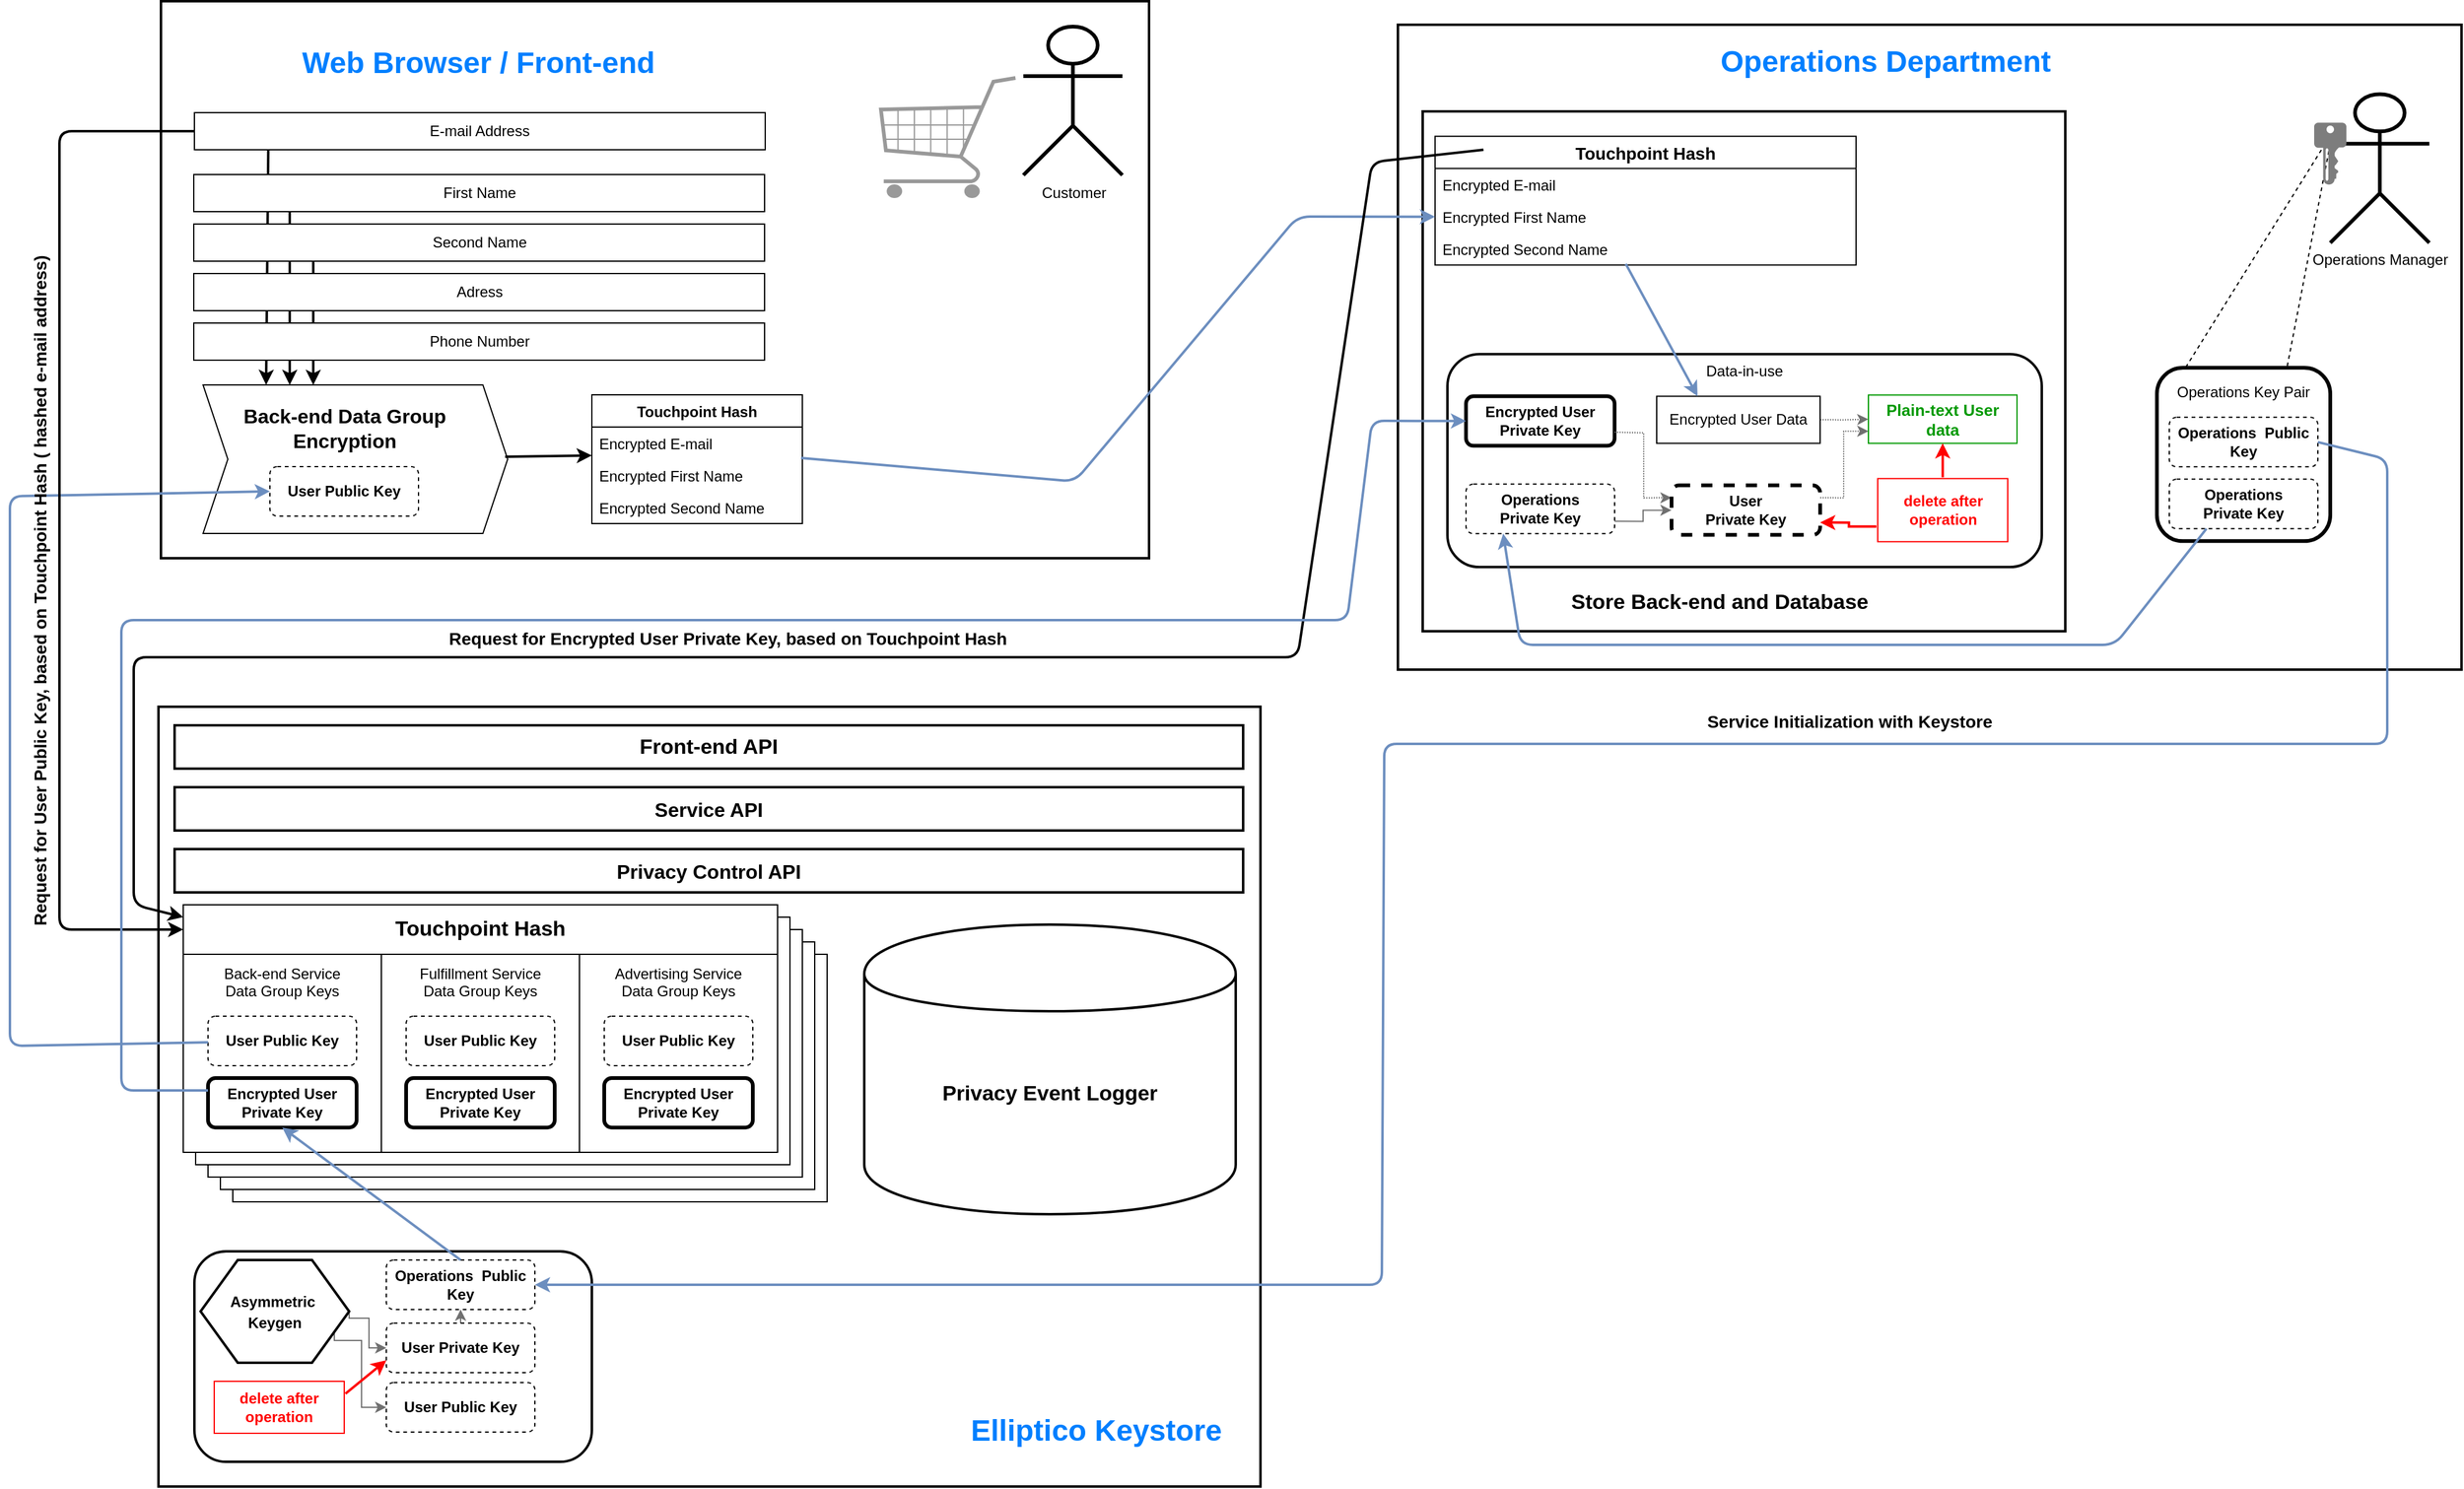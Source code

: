 <mxfile pages="1" version="11.2.8" type="device"><diagram id="E9GRvT2b5z-NSI1B_y1H" name="Page-1"><mxGraphModel dx="2141" dy="1795" grid="1" gridSize="10" guides="1" tooltips="1" connect="1" arrows="1" fold="1" page="1" pageScale="1" pageWidth="1169" pageHeight="827" math="0" shadow="0"><root><mxCell id="0"/><mxCell id="1" parent="0"/><mxCell id="v9PvbMnsWxh-LX7FBDjT-60" value="" style="rounded=0;whiteSpace=wrap;html=1;strokeColor=#000000;strokeWidth=2;" parent="1" vertex="1"><mxGeometry x="200" y="120" width="890" height="630" as="geometry"/></mxCell><mxCell id="gbHLRHItbNqVFwXR8U0X-22" value="" style="rounded=0;whiteSpace=wrap;html=1;strokeWidth=1;" parent="1" vertex="1"><mxGeometry x="260" y="320" width="480" height="200" as="geometry"/></mxCell><mxCell id="gbHLRHItbNqVFwXR8U0X-21" value="" style="rounded=0;whiteSpace=wrap;html=1;strokeWidth=1;" parent="1" vertex="1"><mxGeometry x="250" y="310" width="480" height="200" as="geometry"/></mxCell><mxCell id="gbHLRHItbNqVFwXR8U0X-20" value="" style="rounded=0;whiteSpace=wrap;html=1;strokeWidth=1;" parent="1" vertex="1"><mxGeometry x="240" y="300" width="480" height="200" as="geometry"/></mxCell><mxCell id="gbHLRHItbNqVFwXR8U0X-19" value="" style="rounded=0;whiteSpace=wrap;html=1;strokeWidth=1;" parent="1" vertex="1"><mxGeometry x="230" y="290" width="480" height="200" as="geometry"/></mxCell><mxCell id="gbHLRHItbNqVFwXR8U0X-1" value="" style="rounded=0;whiteSpace=wrap;html=1;" parent="1" vertex="1"><mxGeometry x="220" y="280" width="480" height="200" as="geometry"/></mxCell><mxCell id="gbHLRHItbNqVFwXR8U0X-2" value="" style="rounded=0;whiteSpace=wrap;html=1;" parent="1" vertex="1"><mxGeometry x="220" y="320" width="480" height="160" as="geometry"/></mxCell><mxCell id="gbHLRHItbNqVFwXR8U0X-3" value="&lt;font style=&quot;font-size: 17px&quot;&gt;&lt;b&gt;Touchpoint Hash&lt;/b&gt;&lt;/font&gt;" style="text;html=1;strokeColor=none;fillColor=none;align=center;verticalAlign=middle;whiteSpace=wrap;rounded=0;" parent="1" vertex="1"><mxGeometry x="220" y="280" width="480" height="40" as="geometry"/></mxCell><mxCell id="gbHLRHItbNqVFwXR8U0X-4" value="&lt;div&gt;&lt;span style=&quot;background-color: rgb(255 , 255 , 255)&quot;&gt;Back-end Service &lt;br&gt;&lt;/span&gt;&lt;/div&gt;&lt;div&gt;&lt;span style=&quot;background-color: rgb(255 , 255 , 255)&quot;&gt;Data Group Keys&lt;br&gt;&lt;/span&gt;&lt;/div&gt;&lt;div&gt;&lt;span style=&quot;background-color: rgb(255 , 255 , 255)&quot;&gt;&lt;br&gt;&lt;/span&gt;&lt;/div&gt;&lt;div&gt;&lt;span style=&quot;background-color: rgb(255 , 255 , 255)&quot;&gt;&lt;br&gt;&lt;/span&gt;&lt;/div&gt;&lt;div&gt;&lt;span style=&quot;background-color: rgb(255 , 255 , 255)&quot;&gt;&lt;br&gt;&lt;/span&gt;&lt;/div&gt;&lt;div&gt;&lt;span style=&quot;background-color: rgb(255 , 255 , 255)&quot;&gt;&lt;br&gt;&lt;/span&gt;&lt;/div&gt;&lt;div&gt;&lt;span style=&quot;background-color: rgb(255 , 255 , 255)&quot;&gt;&lt;br&gt;&lt;/span&gt;&lt;/div&gt;&lt;div&gt;&lt;span style=&quot;background-color: rgb(255 , 255 , 255)&quot;&gt;&lt;br&gt;&lt;/span&gt;&lt;/div&gt;&lt;div&gt;&lt;span style=&quot;background-color: rgb(255 , 255 , 255)&quot;&gt;&lt;br&gt;&lt;/span&gt;&lt;/div&gt;&lt;div&gt;&lt;span style=&quot;background-color: rgb(255 , 255 , 255)&quot;&gt;&lt;br&gt;&lt;/span&gt;&lt;/div&gt;" style="whiteSpace=wrap;html=1;aspect=fixed;" parent="1" vertex="1"><mxGeometry x="220" y="320" width="160" height="160" as="geometry"/></mxCell><mxCell id="gbHLRHItbNqVFwXR8U0X-8" value="&lt;b&gt;User Public Key&lt;/b&gt;" style="rounded=1;whiteSpace=wrap;html=1;dashed=1;" parent="1" vertex="1"><mxGeometry x="240" y="370" width="120" height="40" as="geometry"/></mxCell><mxCell id="gbHLRHItbNqVFwXR8U0X-12" value="&lt;div&gt;&lt;b&gt;Encrypted User &lt;br&gt;&lt;/b&gt;&lt;/div&gt;&lt;div&gt;&lt;b&gt;Private Key&lt;/b&gt;&lt;/div&gt;" style="rounded=1;whiteSpace=wrap;html=1;strokeWidth=3;" parent="1" vertex="1"><mxGeometry x="240" y="420" width="120" height="40" as="geometry"/></mxCell><mxCell id="gbHLRHItbNqVFwXR8U0X-13" value="&lt;div&gt;Fulfillment Service &lt;br&gt;&lt;/div&gt;&lt;div&gt;Data Group Keys&lt;br&gt;&lt;/div&gt;&lt;div&gt;&lt;br&gt;&lt;/div&gt;&lt;div&gt;&lt;br&gt;&lt;/div&gt;&lt;div&gt;&lt;br&gt;&lt;/div&gt;&lt;div&gt;&lt;br&gt;&lt;/div&gt;&lt;div&gt;&lt;br&gt;&lt;/div&gt;&lt;div&gt;&lt;br&gt;&lt;/div&gt;&lt;div&gt;&lt;br&gt;&lt;/div&gt;&lt;div&gt;&lt;br&gt;&lt;/div&gt;" style="whiteSpace=wrap;html=1;aspect=fixed;" parent="1" vertex="1"><mxGeometry x="380" y="320" width="160" height="160" as="geometry"/></mxCell><mxCell id="gbHLRHItbNqVFwXR8U0X-14" value="&lt;b&gt;User Public Key&lt;/b&gt;" style="rounded=1;whiteSpace=wrap;html=1;dashed=1;" parent="1" vertex="1"><mxGeometry x="400" y="370" width="120" height="40" as="geometry"/></mxCell><mxCell id="gbHLRHItbNqVFwXR8U0X-15" value="&lt;div&gt;&lt;b&gt;Encrypted User &lt;br&gt;&lt;/b&gt;&lt;/div&gt;&lt;div&gt;&lt;b&gt;Private Key&lt;/b&gt;&lt;/div&gt;" style="rounded=1;whiteSpace=wrap;html=1;strokeWidth=3;" parent="1" vertex="1"><mxGeometry x="400" y="420" width="120" height="40" as="geometry"/></mxCell><mxCell id="gbHLRHItbNqVFwXR8U0X-16" value="&lt;div&gt;Advertising Service &lt;br&gt;&lt;/div&gt;&lt;div&gt;Data Group Keys&lt;br&gt;&lt;/div&gt;&lt;div&gt;&lt;br&gt;&lt;/div&gt;&lt;div&gt;&lt;br&gt;&lt;/div&gt;&lt;div&gt;&lt;br&gt;&lt;/div&gt;&lt;div&gt;&lt;br&gt;&lt;/div&gt;&lt;div&gt;&lt;br&gt;&lt;/div&gt;&lt;div&gt;&lt;br&gt;&lt;/div&gt;&lt;div&gt;&lt;br&gt;&lt;/div&gt;&lt;div&gt;&lt;br&gt;&lt;/div&gt;" style="whiteSpace=wrap;html=1;aspect=fixed;" parent="1" vertex="1"><mxGeometry x="540" y="320" width="160" height="160" as="geometry"/></mxCell><mxCell id="gbHLRHItbNqVFwXR8U0X-17" value="&lt;b&gt;User Public Key&lt;/b&gt;" style="rounded=1;whiteSpace=wrap;html=1;dashed=1;" parent="1" vertex="1"><mxGeometry x="560" y="370" width="120" height="40" as="geometry"/></mxCell><mxCell id="gbHLRHItbNqVFwXR8U0X-18" value="&lt;div&gt;&lt;b&gt;Encrypted User &lt;br&gt;&lt;/b&gt;&lt;/div&gt;&lt;div&gt;&lt;b&gt;Private Key&lt;/b&gt;&lt;/div&gt;" style="rounded=1;whiteSpace=wrap;html=1;strokeWidth=3;" parent="1" vertex="1"><mxGeometry x="560" y="420" width="120" height="40" as="geometry"/></mxCell><mxCell id="v9PvbMnsWxh-LX7FBDjT-97" value="" style="rounded=0;whiteSpace=wrap;html=1;strokeColor=#000000;strokeWidth=2;" parent="1" vertex="1"><mxGeometry x="202" y="-450" width="798" height="450" as="geometry"/></mxCell><mxCell id="v9PvbMnsWxh-LX7FBDjT-126" value="" style="shape=step;perimeter=stepPerimeter;whiteSpace=wrap;html=1;fixedSize=1;strokeColor=#000000;strokeWidth=1;fillColor=#FFFFFF;" parent="1" vertex="1"><mxGeometry x="236" y="-140" width="246" height="120" as="geometry"/></mxCell><mxCell id="mxLm0oSk9Wz86cZvu1dj-13" value="" style="endArrow=classic;html=1;strokeWidth=2;entryX=0;entryY=0.5;entryDx=0;entryDy=0;fillColor=#dae8fc;strokeColor=#6c8ebf;" edge="1" parent="1" source="gbHLRHItbNqVFwXR8U0X-8" target="v9PvbMnsWxh-LX7FBDjT-108"><mxGeometry width="50" height="50" relative="1" as="geometry"><mxPoint x="190" y="100" as="sourcePoint"/><mxPoint x="240" y="50" as="targetPoint"/><Array as="points"><mxPoint x="80" y="394"/><mxPoint x="80" y="-50"/></Array></mxGeometry></mxCell><mxCell id="v9PvbMnsWxh-LX7FBDjT-63" value="" style="rounded=1;whiteSpace=wrap;html=1;strokeColor=#000000;strokeWidth=2;" parent="1" vertex="1"><mxGeometry x="229" y="560" width="321" height="170" as="geometry"/></mxCell><mxCell id="gbHLRHItbNqVFwXR8U0X-23" value="" style="rounded=0;whiteSpace=wrap;html=1;strokeWidth=2;" parent="1" vertex="1"><mxGeometry x="1201" y="-431" width="859" height="521" as="geometry"/></mxCell><mxCell id="v9PvbMnsWxh-LX7FBDjT-51" value="" style="rounded=0;whiteSpace=wrap;html=1;strokeColor=#000000;strokeWidth=2;" parent="1" vertex="1"><mxGeometry x="1221" y="-361" width="519" height="420" as="geometry"/></mxCell><mxCell id="gbHLRHItbNqVFwXR8U0X-24" value="&lt;font style=&quot;font-size: 24px&quot; color=&quot;#007FFF&quot;&gt;&lt;b&gt;Operations Department&lt;/b&gt;&lt;/font&gt;" style="text;html=1;strokeColor=none;fillColor=none;align=center;verticalAlign=middle;whiteSpace=wrap;rounded=0;" parent="1" vertex="1"><mxGeometry x="1335" y="-420.833" width="520" height="40" as="geometry"/></mxCell><mxCell id="gbHLRHItbNqVFwXR8U0X-27" value="&lt;div style=&quot;font-size: 17px&quot;&gt;&lt;font style=&quot;font-size: 17px&quot;&gt;&lt;b&gt;Store Back-end and Database&lt;br&gt;&lt;/b&gt;&lt;/font&gt;&lt;/div&gt;" style="text;html=1;strokeColor=none;fillColor=none;align=center;verticalAlign=middle;whiteSpace=wrap;rounded=0;" parent="1" vertex="1"><mxGeometry x="1223" y="11.167" width="476" height="50" as="geometry"/></mxCell><mxCell id="gbHLRHItbNqVFwXR8U0X-28" value="Operations Manager" style="shape=umlActor;verticalLabelPosition=bottom;labelBackgroundColor=#ffffff;verticalAlign=top;html=1;outlineConnect=0;strokeWidth=3;" parent="1" vertex="1"><mxGeometry x="1954" y="-374.833" width="80" height="120" as="geometry"/></mxCell><mxCell id="gbHLRHItbNqVFwXR8U0X-40" value="&lt;div&gt;Operations Key Pair&lt;/div&gt;&lt;div&gt;&lt;br&gt;&lt;/div&gt;&lt;div&gt;&lt;br&gt;&lt;/div&gt;&lt;div&gt;&lt;br&gt;&lt;/div&gt;&lt;div&gt;&lt;br&gt;&lt;/div&gt;&lt;div&gt;&lt;br&gt;&lt;/div&gt;&lt;div&gt;&lt;br&gt;&lt;/div&gt;&lt;div&gt;&lt;br&gt;&lt;/div&gt;" style="rounded=1;whiteSpace=wrap;html=1;strokeWidth=3;" parent="1" vertex="1"><mxGeometry x="1814" y="-153.833" width="140" height="140" as="geometry"/></mxCell><mxCell id="gbHLRHItbNqVFwXR8U0X-41" value="&lt;div&gt;&lt;b&gt;Operations &lt;br&gt;&lt;/b&gt;&lt;/div&gt;&lt;div&gt;&lt;b&gt;Private Key&lt;/b&gt;&lt;/div&gt;" style="rounded=1;whiteSpace=wrap;html=1;strokeWidth=1;dashed=1;" parent="1" vertex="1"><mxGeometry x="1824" y="-63.833" width="120" height="40" as="geometry"/></mxCell><mxCell id="gbHLRHItbNqVFwXR8U0X-42" value="&lt;b&gt;Operations&lt;/b&gt;&amp;nbsp;&lt;b&gt; Public Key&lt;/b&gt;" style="rounded=1;whiteSpace=wrap;html=1;dashed=1;" parent="1" vertex="1"><mxGeometry x="1824" y="-113.833" width="120" height="40" as="geometry"/></mxCell><mxCell id="gbHLRHItbNqVFwXR8U0X-43" value="" style="endArrow=none;dashed=1;html=1;entryX=0.164;entryY=0.001;entryDx=0;entryDy=0;entryPerimeter=0;" parent="1" target="gbHLRHItbNqVFwXR8U0X-40" edge="1"><mxGeometry width="50" height="50" relative="1" as="geometry"><mxPoint x="1950" y="-335" as="sourcePoint"/><mxPoint x="1594" y="-284.833" as="targetPoint"/></mxGeometry></mxCell><mxCell id="gbHLRHItbNqVFwXR8U0X-44" value="" style="endArrow=none;dashed=1;html=1;entryX=0.75;entryY=0;entryDx=0;entryDy=0;exitX=0;exitY=0.333;exitDx=0;exitDy=0;exitPerimeter=0;" parent="1" source="gbHLRHItbNqVFwXR8U0X-28" target="gbHLRHItbNqVFwXR8U0X-40" edge="1"><mxGeometry width="50" height="50" relative="1" as="geometry"><mxPoint x="1924" y="-314.833" as="sourcePoint"/><mxPoint x="2054" y="-319.833" as="targetPoint"/></mxGeometry></mxCell><mxCell id="gbHLRHItbNqVFwXR8U0X-46" value="" style="pointerEvents=1;shadow=0;dashed=0;html=1;strokeColor=none;labelPosition=center;verticalLabelPosition=bottom;verticalAlign=top;align=center;shape=mxgraph.mscae.enterprise.key_permissions;fillColor=#7D7D7D;" parent="1" vertex="1"><mxGeometry x="1941" y="-351.833" width="26" height="50" as="geometry"/></mxCell><mxCell id="v9PvbMnsWxh-LX7FBDjT-9" value="Touchpoint Hash" style="swimlane;fontStyle=1;childLayout=stackLayout;horizontal=1;startSize=26;fillColor=none;horizontalStack=0;resizeParent=1;resizeParentMax=0;resizeLast=0;collapsible=1;marginBottom=0;fontSize=14;" parent="1" vertex="1"><mxGeometry x="1231" y="-340.833" width="340" height="104" as="geometry"/></mxCell><mxCell id="v9PvbMnsWxh-LX7FBDjT-10" value="Encrypted E-mail" style="text;strokeColor=none;fillColor=none;align=left;verticalAlign=top;spacingLeft=4;spacingRight=4;overflow=hidden;rotatable=0;points=[[0,0.5],[1,0.5]];portConstraint=eastwest;" parent="v9PvbMnsWxh-LX7FBDjT-9" vertex="1"><mxGeometry y="26" width="340" height="26" as="geometry"/></mxCell><mxCell id="v9PvbMnsWxh-LX7FBDjT-11" value="Encrypted First Name" style="text;strokeColor=none;fillColor=none;align=left;verticalAlign=top;spacingLeft=4;spacingRight=4;overflow=hidden;rotatable=0;points=[[0,0.5],[1,0.5]];portConstraint=eastwest;" parent="v9PvbMnsWxh-LX7FBDjT-9" vertex="1"><mxGeometry y="52" width="340" height="26" as="geometry"/></mxCell><mxCell id="v9PvbMnsWxh-LX7FBDjT-12" value="Encrypted Second Name" style="text;strokeColor=none;fillColor=none;align=left;verticalAlign=top;spacingLeft=4;spacingRight=4;overflow=hidden;rotatable=0;points=[[0,0.5],[1,0.5]];portConstraint=eastwest;" parent="v9PvbMnsWxh-LX7FBDjT-9" vertex="1"><mxGeometry y="78" width="340" height="26" as="geometry"/></mxCell><mxCell id="v9PvbMnsWxh-LX7FBDjT-36" value="&lt;div&gt;Data-in-use&lt;/div&gt;&lt;div&gt;&lt;br&gt;&lt;/div&gt;&lt;div&gt;&lt;br&gt;&lt;/div&gt;&lt;div&gt;&lt;br&gt;&lt;/div&gt;&lt;div&gt;&lt;br&gt;&lt;/div&gt;&lt;div&gt;&lt;br&gt;&lt;/div&gt;&lt;div&gt;&lt;br&gt;&lt;/div&gt;&lt;div&gt;&lt;br&gt;&lt;/div&gt;&lt;div&gt;&lt;br&gt;&lt;/div&gt;&lt;div&gt;&lt;br&gt;&lt;/div&gt;&lt;div&gt;&lt;br&gt;&lt;/div&gt;" style="rounded=1;whiteSpace=wrap;html=1;strokeWidth=2;" parent="1" vertex="1"><mxGeometry x="1241" y="-164.833" width="480" height="172" as="geometry"/></mxCell><mxCell id="v9PvbMnsWxh-LX7FBDjT-37" value="&lt;div&gt;&lt;b&gt;Encrypted User &lt;br&gt;&lt;/b&gt;&lt;/div&gt;&lt;div&gt;&lt;b&gt;Private Key&lt;/b&gt;&lt;/div&gt;" style="rounded=1;whiteSpace=wrap;html=1;strokeWidth=3;" parent="1" vertex="1"><mxGeometry x="1256" y="-130.833" width="120" height="40" as="geometry"/></mxCell><mxCell id="v9PvbMnsWxh-LX7FBDjT-43" style="edgeStyle=orthogonalEdgeStyle;rounded=0;orthogonalLoop=1;jettySize=auto;html=1;exitX=1;exitY=0.75;exitDx=0;exitDy=0;entryX=0;entryY=0.25;entryDx=0;entryDy=0;dashed=1;dashPattern=1 1;strokeColor=#707070;" parent="1" target="v9PvbMnsWxh-LX7FBDjT-41" edge="1"><mxGeometry relative="1" as="geometry"><mxPoint x="1376" y="-101.833" as="sourcePoint"/></mxGeometry></mxCell><mxCell id="v9PvbMnsWxh-LX7FBDjT-46" style="edgeStyle=orthogonalEdgeStyle;rounded=0;orthogonalLoop=1;jettySize=auto;html=1;exitX=1;exitY=0.25;exitDx=0;exitDy=0;entryX=0;entryY=0.75;entryDx=0;entryDy=0;dashed=1;dashPattern=1 1;strokeColor=#707070;" parent="1" source="v9PvbMnsWxh-LX7FBDjT-41" target="v9PvbMnsWxh-LX7FBDjT-45" edge="1"><mxGeometry relative="1" as="geometry"><Array as="points"><mxPoint x="1561" y="-48.833"/><mxPoint x="1561" y="-102.833"/></Array></mxGeometry></mxCell><mxCell id="v9PvbMnsWxh-LX7FBDjT-41" value="&lt;div&gt;&lt;b&gt;User &lt;br&gt;&lt;/b&gt;&lt;/div&gt;&lt;div&gt;&lt;b&gt;Private Key&lt;/b&gt;&lt;/div&gt;" style="rounded=1;whiteSpace=wrap;html=1;strokeWidth=3;dashed=1;" parent="1" vertex="1"><mxGeometry x="1422" y="-58.833" width="120" height="40" as="geometry"/></mxCell><mxCell id="v9PvbMnsWxh-LX7FBDjT-47" style="edgeStyle=orthogonalEdgeStyle;rounded=0;orthogonalLoop=1;jettySize=auto;html=1;exitX=1;exitY=0.5;exitDx=0;exitDy=0;dashed=1;dashPattern=1 1;strokeColor=#707070;" parent="1" source="v9PvbMnsWxh-LX7FBDjT-44" target="v9PvbMnsWxh-LX7FBDjT-45" edge="1"><mxGeometry relative="1" as="geometry"/></mxCell><mxCell id="v9PvbMnsWxh-LX7FBDjT-44" value="Encrypted User Data" style="rounded=0;whiteSpace=wrap;html=1;strokeWidth=1;" parent="1" vertex="1"><mxGeometry x="1410" y="-130.833" width="132" height="38" as="geometry"/></mxCell><mxCell id="v9PvbMnsWxh-LX7FBDjT-45" value="&lt;font style=&quot;font-size: 13px&quot;&gt;&lt;b&gt;&lt;font style=&quot;font-size: 13px&quot; color=&quot;#009900&quot;&gt;Plain-text User data&lt;/font&gt;&lt;/b&gt;&lt;/font&gt;" style="rounded=0;whiteSpace=wrap;html=1;strokeWidth=1;strokeColor=#009900;" parent="1" vertex="1"><mxGeometry x="1581" y="-131.833" width="120" height="39" as="geometry"/></mxCell><mxCell id="v9PvbMnsWxh-LX7FBDjT-49" style="edgeStyle=orthogonalEdgeStyle;rounded=0;orthogonalLoop=1;jettySize=auto;html=1;exitX=0;exitY=0.75;exitDx=0;exitDy=0;entryX=1;entryY=0.75;entryDx=0;entryDy=0;strokeColor=#FF0000;strokeWidth=2;" parent="1" source="v9PvbMnsWxh-LX7FBDjT-48" target="v9PvbMnsWxh-LX7FBDjT-41" edge="1"><mxGeometry relative="1" as="geometry"/></mxCell><mxCell id="v9PvbMnsWxh-LX7FBDjT-50" style="edgeStyle=orthogonalEdgeStyle;rounded=0;orthogonalLoop=1;jettySize=auto;html=1;exitX=0.5;exitY=0;exitDx=0;exitDy=0;strokeColor=#FF0000;strokeWidth=2;" parent="1" source="v9PvbMnsWxh-LX7FBDjT-48" target="v9PvbMnsWxh-LX7FBDjT-45" edge="1"><mxGeometry relative="1" as="geometry"/></mxCell><mxCell id="v9PvbMnsWxh-LX7FBDjT-48" value="&lt;font color=&quot;#FF0000&quot;&gt;delete after operation&lt;/font&gt;" style="text;html=1;strokeColor=#FF0000;fillColor=none;align=center;verticalAlign=middle;whiteSpace=wrap;rounded=0;fontStyle=1;perimeterSpacing=1;" parent="1" vertex="1"><mxGeometry x="1588.5" y="-64.333" width="105" height="51" as="geometry"/></mxCell><mxCell id="v9PvbMnsWxh-LX7FBDjT-53" value="" style="endArrow=classic;html=1;strokeColor=#6c8ebf;strokeWidth=2;exitX=0.453;exitY=0.962;exitDx=0;exitDy=0;exitPerimeter=0;entryX=0.25;entryY=0;entryDx=0;entryDy=0;fillColor=#dae8fc;" parent="1" source="v9PvbMnsWxh-LX7FBDjT-12" target="v9PvbMnsWxh-LX7FBDjT-44" edge="1"><mxGeometry width="50" height="50" relative="1" as="geometry"><mxPoint x="1131" y="-161.833" as="sourcePoint"/><mxPoint x="1181" y="-211.833" as="targetPoint"/></mxGeometry></mxCell><mxCell id="v9PvbMnsWxh-LX7FBDjT-56" style="edgeStyle=orthogonalEdgeStyle;rounded=0;orthogonalLoop=1;jettySize=auto;html=1;exitX=1;exitY=0.75;exitDx=0;exitDy=0;strokeColor=#707070;strokeWidth=1;" parent="1" source="v9PvbMnsWxh-LX7FBDjT-54" target="v9PvbMnsWxh-LX7FBDjT-41" edge="1"><mxGeometry relative="1" as="geometry"/></mxCell><mxCell id="v9PvbMnsWxh-LX7FBDjT-54" value="&lt;div&gt;&lt;b&gt;Operations &lt;br&gt;&lt;/b&gt;&lt;/div&gt;&lt;div&gt;&lt;b&gt;Private Key&lt;/b&gt;&lt;/div&gt;" style="rounded=1;whiteSpace=wrap;html=1;strokeWidth=1;dashed=1;" parent="1" vertex="1"><mxGeometry x="1256" y="-59.833" width="120" height="40" as="geometry"/></mxCell><mxCell id="v9PvbMnsWxh-LX7FBDjT-55" value="" style="endArrow=classic;html=1;strokeColor=#6c8ebf;strokeWidth=2;exitX=0.25;exitY=1;exitDx=0;exitDy=0;entryX=0.25;entryY=1;entryDx=0;entryDy=0;fillColor=#dae8fc;" parent="1" source="gbHLRHItbNqVFwXR8U0X-41" target="v9PvbMnsWxh-LX7FBDjT-54" edge="1"><mxGeometry width="50" height="50" relative="1" as="geometry"><mxPoint x="1318.01" y="-227.821" as="sourcePoint"/><mxPoint x="1433" y="-120.833" as="targetPoint"/><Array as="points"><mxPoint x="1780" y="70"/><mxPoint x="1300" y="70"/></Array></mxGeometry></mxCell><mxCell id="v9PvbMnsWxh-LX7FBDjT-57" value="&lt;font style=&quot;font-size: 17px&quot;&gt;&lt;b&gt;Privacy Event Logger&lt;/b&gt;&lt;/font&gt;" style="shape=cylinder;whiteSpace=wrap;html=1;boundedLbl=1;backgroundOutline=1;strokeColor=#000000;strokeWidth=2;" parent="1" vertex="1"><mxGeometry x="770" y="296" width="300" height="234" as="geometry"/></mxCell><mxCell id="v9PvbMnsWxh-LX7FBDjT-58" value="&lt;b&gt;&lt;font style=&quot;font-size: 17px&quot;&gt;Front-end API&lt;/font&gt;&lt;/b&gt;" style="rounded=0;whiteSpace=wrap;html=1;strokeColor=#000000;strokeWidth=2;" parent="1" vertex="1"><mxGeometry x="213" y="135" width="863" height="35" as="geometry"/></mxCell><mxCell id="v9PvbMnsWxh-LX7FBDjT-61" value="&lt;font style=&quot;font-size: 24px&quot; color=&quot;#007FFF&quot;&gt;&lt;b&gt;Elliptico Keystore&lt;/b&gt;&lt;/font&gt;" style="text;html=1;strokeColor=none;fillColor=none;align=center;verticalAlign=middle;whiteSpace=wrap;rounded=0;" parent="1" vertex="1"><mxGeometry x="830" y="663.5" width="255" height="83" as="geometry"/></mxCell><mxCell id="v9PvbMnsWxh-LX7FBDjT-62" value="&lt;b&gt;Operations&lt;/b&gt;&amp;nbsp;&lt;b&gt; Public Key&lt;/b&gt;" style="rounded=1;whiteSpace=wrap;html=1;dashed=1;" parent="1" vertex="1"><mxGeometry x="384" y="567" width="120" height="40" as="geometry"/></mxCell><mxCell id="v9PvbMnsWxh-LX7FBDjT-65" value="&lt;b&gt;User Public Key&lt;/b&gt;" style="rounded=1;whiteSpace=wrap;html=1;dashed=1;" parent="1" vertex="1"><mxGeometry x="384" y="666" width="120" height="40" as="geometry"/></mxCell><mxCell id="v9PvbMnsWxh-LX7FBDjT-70" style="edgeStyle=orthogonalEdgeStyle;rounded=0;orthogonalLoop=1;jettySize=auto;html=1;exitX=0.5;exitY=0;exitDx=0;exitDy=0;entryX=0.5;entryY=1;entryDx=0;entryDy=0;strokeColor=#707070;strokeWidth=1;" parent="1" source="v9PvbMnsWxh-LX7FBDjT-66" target="v9PvbMnsWxh-LX7FBDjT-62" edge="1"><mxGeometry relative="1" as="geometry"/></mxCell><mxCell id="v9PvbMnsWxh-LX7FBDjT-66" value="&lt;b&gt;User Private Key&lt;/b&gt;" style="rounded=1;whiteSpace=wrap;html=1;dashed=1;" parent="1" vertex="1"><mxGeometry x="384" y="618" width="120" height="40" as="geometry"/></mxCell><mxCell id="v9PvbMnsWxh-LX7FBDjT-68" style="edgeStyle=orthogonalEdgeStyle;rounded=0;orthogonalLoop=1;jettySize=auto;html=1;exitX=1;exitY=0.75;exitDx=0;exitDy=0;strokeColor=#707070;strokeWidth=1;entryX=0;entryY=0.5;entryDx=0;entryDy=0;" parent="1" source="v9PvbMnsWxh-LX7FBDjT-67" target="v9PvbMnsWxh-LX7FBDjT-65" edge="1"><mxGeometry relative="1" as="geometry"><Array as="points"><mxPoint x="364" y="632"/><mxPoint x="364" y="686"/></Array></mxGeometry></mxCell><mxCell id="v9PvbMnsWxh-LX7FBDjT-69" style="edgeStyle=orthogonalEdgeStyle;rounded=0;orthogonalLoop=1;jettySize=auto;html=1;exitX=1;exitY=0.5;exitDx=0;exitDy=0;entryX=0;entryY=0.5;entryDx=0;entryDy=0;strokeColor=#707070;strokeWidth=1;" parent="1" source="v9PvbMnsWxh-LX7FBDjT-67" target="v9PvbMnsWxh-LX7FBDjT-66" edge="1"><mxGeometry relative="1" as="geometry"><Array as="points"><mxPoint x="370" y="614"/><mxPoint x="370" y="638"/></Array></mxGeometry></mxCell><mxCell id="v9PvbMnsWxh-LX7FBDjT-67" value="&lt;p style=&quot;line-height: 140%&quot;&gt;&lt;b&gt;Asymmetric&amp;nbsp; Keygen&lt;/b&gt;&lt;/p&gt;" style="shape=hexagon;perimeter=hexagonPerimeter2;whiteSpace=wrap;html=1;strokeColor=#000000;strokeWidth=2;" parent="1" vertex="1"><mxGeometry x="234" y="567" width="120" height="83" as="geometry"/></mxCell><mxCell id="v9PvbMnsWxh-LX7FBDjT-72" value="" style="endArrow=classic;html=1;strokeColor=#6c8ebf;strokeWidth=2;entryX=0.5;entryY=1;entryDx=0;entryDy=0;exitX=0.5;exitY=0;exitDx=0;exitDy=0;fillColor=#dae8fc;" parent="1" source="v9PvbMnsWxh-LX7FBDjT-62" target="gbHLRHItbNqVFwXR8U0X-12" edge="1"><mxGeometry width="50" height="50" relative="1" as="geometry"><mxPoint x="150" y="1340" as="sourcePoint"/><mxPoint x="200" y="1290" as="targetPoint"/></mxGeometry></mxCell><mxCell id="v9PvbMnsWxh-LX7FBDjT-73" value="&lt;font color=&quot;#FF0000&quot;&gt;delete after operation&lt;/font&gt;" style="text;html=1;strokeColor=#FF0000;fillColor=none;align=center;verticalAlign=middle;whiteSpace=wrap;rounded=0;fontStyle=1;perimeterSpacing=1;" parent="1" vertex="1"><mxGeometry x="245" y="665" width="105" height="42" as="geometry"/></mxCell><mxCell id="v9PvbMnsWxh-LX7FBDjT-74" value="" style="endArrow=classic;html=1;strokeColor=#FF0000;strokeWidth=2;entryX=0;entryY=0.75;entryDx=0;entryDy=0;exitX=1;exitY=0.25;exitDx=0;exitDy=0;" parent="1" source="v9PvbMnsWxh-LX7FBDjT-73" target="v9PvbMnsWxh-LX7FBDjT-66" edge="1"><mxGeometry width="50" height="50" relative="1" as="geometry"><mxPoint x="120" y="740" as="sourcePoint"/><mxPoint x="170" y="690" as="targetPoint"/></mxGeometry></mxCell><mxCell id="v9PvbMnsWxh-LX7FBDjT-95" value="&lt;font style=&quot;font-size: 16px&quot;&gt;&lt;b&gt;Service API&lt;/b&gt;&lt;/font&gt;" style="rounded=0;whiteSpace=wrap;html=1;strokeColor=#000000;strokeWidth=2;" parent="1" vertex="1"><mxGeometry x="213" y="185" width="863" height="35" as="geometry"/></mxCell><mxCell id="v9PvbMnsWxh-LX7FBDjT-96" value="&lt;font style=&quot;font-size: 16px&quot;&gt;&lt;b&gt;Privacy Control API&lt;br&gt;&lt;/b&gt;&lt;/font&gt;" style="rounded=0;whiteSpace=wrap;html=1;strokeColor=#000000;strokeWidth=2;" parent="1" vertex="1"><mxGeometry x="213" y="235" width="863" height="35" as="geometry"/></mxCell><mxCell id="v9PvbMnsWxh-LX7FBDjT-98" value="Customer" style="shape=umlActor;verticalLabelPosition=bottom;labelBackgroundColor=#ffffff;verticalAlign=top;html=1;outlineConnect=0;strokeWidth=3;" parent="1" vertex="1"><mxGeometry x="898.5" y="-429.5" width="80" height="120" as="geometry"/></mxCell><mxCell id="v9PvbMnsWxh-LX7FBDjT-100" value="" style="endArrow=classic;html=1;strokeColor=#000000;strokeWidth=2;exitX=0;exitY=0.5;exitDx=0;exitDy=0;entryX=0;entryY=0.5;entryDx=0;entryDy=0;" parent="1" source="v9PvbMnsWxh-LX7FBDjT-99" target="gbHLRHItbNqVFwXR8U0X-3" edge="1"><mxGeometry width="50" height="50" relative="1" as="geometry"><mxPoint x="170" y="-130" as="sourcePoint"/><mxPoint x="120" y="360" as="targetPoint"/><Array as="points"><mxPoint x="120" y="-345"/><mxPoint x="120" y="300"/></Array></mxGeometry></mxCell><mxCell id="v9PvbMnsWxh-LX7FBDjT-101" value="&lt;font style=&quot;font-size: 14px&quot;&gt;&lt;b&gt;Request for User Public Key, based on Touchpoint Hash ( hashed e-mail address) &lt;br&gt;&lt;/b&gt;&lt;/font&gt;" style="text;html=1;strokeColor=none;fillColor=none;align=center;verticalAlign=middle;whiteSpace=wrap;rounded=0;rotation=-90;" parent="1" vertex="1"><mxGeometry x="-221" y="6" width="651" height="40" as="geometry"/></mxCell><mxCell id="v9PvbMnsWxh-LX7FBDjT-102" value="" style="verticalLabelPosition=bottom;shadow=0;dashed=0;align=center;html=1;verticalAlign=top;strokeWidth=1;shape=mxgraph.mockup.misc.shoppingCart;strokeColor=#999999;" parent="1" vertex="1"><mxGeometry x="780" y="-390.5" width="115" height="100" as="geometry"/></mxCell><mxCell id="v9PvbMnsWxh-LX7FBDjT-117" value="" style="endArrow=classic;html=1;strokeColor=#000000;strokeWidth=2;exitX=0.13;exitY=0.033;exitDx=0;exitDy=0;exitPerimeter=0;entryX=0.207;entryY=-0.017;entryDx=0;entryDy=0;entryPerimeter=0;" parent="1" edge="1"><mxGeometry width="50" height="50" relative="1" as="geometry"><mxPoint x="288.93" y="-357.01" as="sourcePoint"/><mxPoint x="286.922" y="-140.04" as="targetPoint"/><Array as="points"/></mxGeometry></mxCell><mxCell id="v9PvbMnsWxh-LX7FBDjT-99" value="E-mail Address" style="rounded=0;whiteSpace=wrap;html=1;strokeColor=#000000;strokeWidth=1;" parent="1" vertex="1"><mxGeometry x="229" y="-360" width="461" height="30" as="geometry"/></mxCell><mxCell id="v9PvbMnsWxh-LX7FBDjT-103" value="First Name" style="rounded=0;whiteSpace=wrap;html=1;strokeColor=#000000;strokeWidth=1;" parent="1" vertex="1"><mxGeometry x="228.5" y="-310" width="461" height="30" as="geometry"/></mxCell><mxCell id="v9PvbMnsWxh-LX7FBDjT-123" value="" style="endArrow=classic;html=1;strokeColor=#000000;strokeWidth=2;entryX=0.5;entryY=0;entryDx=0;entryDy=0;" parent="1" edge="1"><mxGeometry width="50" height="50" relative="1" as="geometry"><mxPoint x="306" y="-280" as="sourcePoint"/><mxPoint x="306" y="-140" as="targetPoint"/><Array as="points"/></mxGeometry></mxCell><mxCell id="v9PvbMnsWxh-LX7FBDjT-124" value="" style="endArrow=classic;html=1;strokeColor=#000000;strokeWidth=2;entryX=0.5;entryY=0;entryDx=0;entryDy=0;" parent="1" edge="1"><mxGeometry width="50" height="50" relative="1" as="geometry"><mxPoint x="325" y="-240" as="sourcePoint"/><mxPoint x="325" y="-140" as="targetPoint"/><Array as="points"/></mxGeometry></mxCell><mxCell id="v9PvbMnsWxh-LX7FBDjT-104" value="Second Name" style="rounded=0;whiteSpace=wrap;html=1;strokeColor=#000000;strokeWidth=1;" parent="1" vertex="1"><mxGeometry x="228.5" y="-270" width="461" height="30" as="geometry"/></mxCell><mxCell id="v9PvbMnsWxh-LX7FBDjT-105" value="Adress" style="rounded=0;whiteSpace=wrap;html=1;strokeColor=#000000;strokeWidth=1;" parent="1" vertex="1"><mxGeometry x="228.5" y="-230" width="461" height="30" as="geometry"/></mxCell><mxCell id="v9PvbMnsWxh-LX7FBDjT-106" value="Phone Number" style="rounded=0;whiteSpace=wrap;html=1;strokeColor=#000000;strokeWidth=1;" parent="1" vertex="1"><mxGeometry x="228.5" y="-190" width="461" height="30" as="geometry"/></mxCell><mxCell id="v9PvbMnsWxh-LX7FBDjT-108" value="&lt;b&gt;User Public Key&lt;/b&gt;" style="rounded=1;whiteSpace=wrap;html=1;dashed=1;" parent="1" vertex="1"><mxGeometry x="290" y="-74" width="120" height="40" as="geometry"/></mxCell><mxCell id="mxLm0oSk9Wz86cZvu1dj-3" value="&lt;b&gt;&lt;font style=&quot;font-size: 16px&quot;&gt;Back-end Data Group Encryption&lt;/font&gt;&lt;/b&gt;" style="text;html=1;strokeColor=none;fillColor=none;align=center;verticalAlign=middle;whiteSpace=wrap;rounded=0;" vertex="1" parent="1"><mxGeometry x="260" y="-130" width="181" height="50" as="geometry"/></mxCell><mxCell id="mxLm0oSk9Wz86cZvu1dj-5" value="Touchpoint Hash" style="swimlane;fontStyle=1;childLayout=stackLayout;horizontal=1;startSize=26;fillColor=none;horizontalStack=0;resizeParent=1;resizeParentMax=0;resizeLast=0;collapsible=1;marginBottom=0;" vertex="1" parent="1"><mxGeometry x="550" y="-132" width="170" height="104" as="geometry"/></mxCell><mxCell id="mxLm0oSk9Wz86cZvu1dj-6" value="Encrypted E-mail" style="text;strokeColor=none;fillColor=none;align=left;verticalAlign=top;spacingLeft=4;spacingRight=4;overflow=hidden;rotatable=0;points=[[0,0.5],[1,0.5]];portConstraint=eastwest;" vertex="1" parent="mxLm0oSk9Wz86cZvu1dj-5"><mxGeometry y="26" width="170" height="26" as="geometry"/></mxCell><mxCell id="mxLm0oSk9Wz86cZvu1dj-7" value="Encrypted First Name" style="text;strokeColor=none;fillColor=none;align=left;verticalAlign=top;spacingLeft=4;spacingRight=4;overflow=hidden;rotatable=0;points=[[0,0.5],[1,0.5]];portConstraint=eastwest;" vertex="1" parent="mxLm0oSk9Wz86cZvu1dj-5"><mxGeometry y="52" width="170" height="26" as="geometry"/></mxCell><mxCell id="mxLm0oSk9Wz86cZvu1dj-8" value="Encrypted Second Name" style="text;strokeColor=none;fillColor=none;align=left;verticalAlign=top;spacingLeft=4;spacingRight=4;overflow=hidden;rotatable=0;points=[[0,0.5],[1,0.5]];portConstraint=eastwest;" vertex="1" parent="mxLm0oSk9Wz86cZvu1dj-5"><mxGeometry y="78" width="170" height="26" as="geometry"/></mxCell><mxCell id="mxLm0oSk9Wz86cZvu1dj-9" value="" style="endArrow=classic;html=1;entryX=0;entryY=0.885;entryDx=0;entryDy=0;entryPerimeter=0;strokeWidth=2;" edge="1" parent="1" target="mxLm0oSk9Wz86cZvu1dj-6"><mxGeometry width="50" height="50" relative="1" as="geometry"><mxPoint x="480" y="-82" as="sourcePoint"/><mxPoint x="80" y="-120" as="targetPoint"/></mxGeometry></mxCell><mxCell id="mxLm0oSk9Wz86cZvu1dj-11" value="&lt;font style=&quot;font-size: 24px&quot; color=&quot;#007FFF&quot;&gt;&lt;b&gt;Web Browser / Front-end&lt;/b&gt;&lt;/font&gt;" style="text;html=1;strokeColor=none;fillColor=none;align=center;verticalAlign=middle;whiteSpace=wrap;rounded=0;" vertex="1" parent="1"><mxGeometry x="236" y="-430" width="445" height="60" as="geometry"/></mxCell><mxCell id="mxLm0oSk9Wz86cZvu1dj-12" value="" style="endArrow=classic;html=1;strokeWidth=2;exitX=0.994;exitY=-0.038;exitDx=0;exitDy=0;exitPerimeter=0;entryX=0;entryY=0.5;entryDx=0;entryDy=0;fillColor=#dae8fc;strokeColor=#6c8ebf;" edge="1" parent="1" source="mxLm0oSk9Wz86cZvu1dj-7" target="v9PvbMnsWxh-LX7FBDjT-11"><mxGeometry width="50" height="50" relative="1" as="geometry"><mxPoint x="780" y="100" as="sourcePoint"/><mxPoint x="1190" y="50" as="targetPoint"/><Array as="points"><mxPoint x="940" y="-62"/><mxPoint x="1120" y="-276"/></Array></mxGeometry></mxCell><mxCell id="mxLm0oSk9Wz86cZvu1dj-17" value="" style="endArrow=classic;html=1;strokeColor=#6c8ebf;strokeWidth=2;fillColor=#dae8fc;exitX=1;exitY=0.5;exitDx=0;exitDy=0;entryX=1;entryY=0.5;entryDx=0;entryDy=0;" edge="1" parent="1" source="gbHLRHItbNqVFwXR8U0X-42" target="v9PvbMnsWxh-LX7FBDjT-62"><mxGeometry width="50" height="50" relative="1" as="geometry"><mxPoint x="1870" y="260" as="sourcePoint"/><mxPoint x="1210" y="822" as="targetPoint"/><Array as="points"><mxPoint x="2000" y="-80"/><mxPoint x="2000" y="150"/><mxPoint x="1190" y="150"/><mxPoint x="1188" y="587"/></Array></mxGeometry></mxCell><mxCell id="mxLm0oSk9Wz86cZvu1dj-18" value="" style="endArrow=classic;html=1;strokeColor=#000000;strokeWidth=2;entryX=0;entryY=0.25;entryDx=0;entryDy=0;exitX=0.115;exitY=0.104;exitDx=0;exitDy=0;exitPerimeter=0;" edge="1" parent="1" source="v9PvbMnsWxh-LX7FBDjT-9" target="gbHLRHItbNqVFwXR8U0X-3"><mxGeometry width="50" height="50" relative="1" as="geometry"><mxPoint x="258" y="-316" as="sourcePoint"/><mxPoint x="249" y="329" as="targetPoint"/><Array as="points"><mxPoint x="1180" y="-320"/><mxPoint x="1120" y="80"/><mxPoint x="180" y="80"/><mxPoint x="180" y="280"/></Array></mxGeometry></mxCell><mxCell id="mxLm0oSk9Wz86cZvu1dj-19" value="" style="endArrow=classic;html=1;strokeWidth=2;fillColor=#dae8fc;strokeColor=#6c8ebf;exitX=0;exitY=0.25;exitDx=0;exitDy=0;entryX=0;entryY=0.5;entryDx=0;entryDy=0;" edge="1" parent="1" source="gbHLRHItbNqVFwXR8U0X-12" target="v9PvbMnsWxh-LX7FBDjT-37"><mxGeometry width="50" height="50" relative="1" as="geometry"><mxPoint x="269" y="419" as="sourcePoint"/><mxPoint x="1190" y="50" as="targetPoint"/><Array as="points"><mxPoint x="170" y="430"/><mxPoint x="170" y="50"/><mxPoint x="1160" y="50"/><mxPoint x="1180" y="-111"/></Array></mxGeometry></mxCell><mxCell id="mxLm0oSk9Wz86cZvu1dj-20" value="&lt;b&gt;Request for Encrypted User Private Key, based on Touchpoint Hash&lt;/b&gt;" style="text;html=1;strokeColor=none;fillColor=none;align=center;verticalAlign=middle;whiteSpace=wrap;rounded=0;fontSize=14;" vertex="1" parent="1"><mxGeometry x="390" y="55" width="540" height="20" as="geometry"/></mxCell><mxCell id="mxLm0oSk9Wz86cZvu1dj-22" value="&lt;b&gt;Service Initialization with Keystore&lt;/b&gt;" style="text;html=1;strokeColor=none;fillColor=none;align=center;verticalAlign=middle;whiteSpace=wrap;rounded=0;fontSize=14;" vertex="1" parent="1"><mxGeometry x="1376" y="122" width="380" height="20" as="geometry"/></mxCell></root></mxGraphModel></diagram></mxfile>